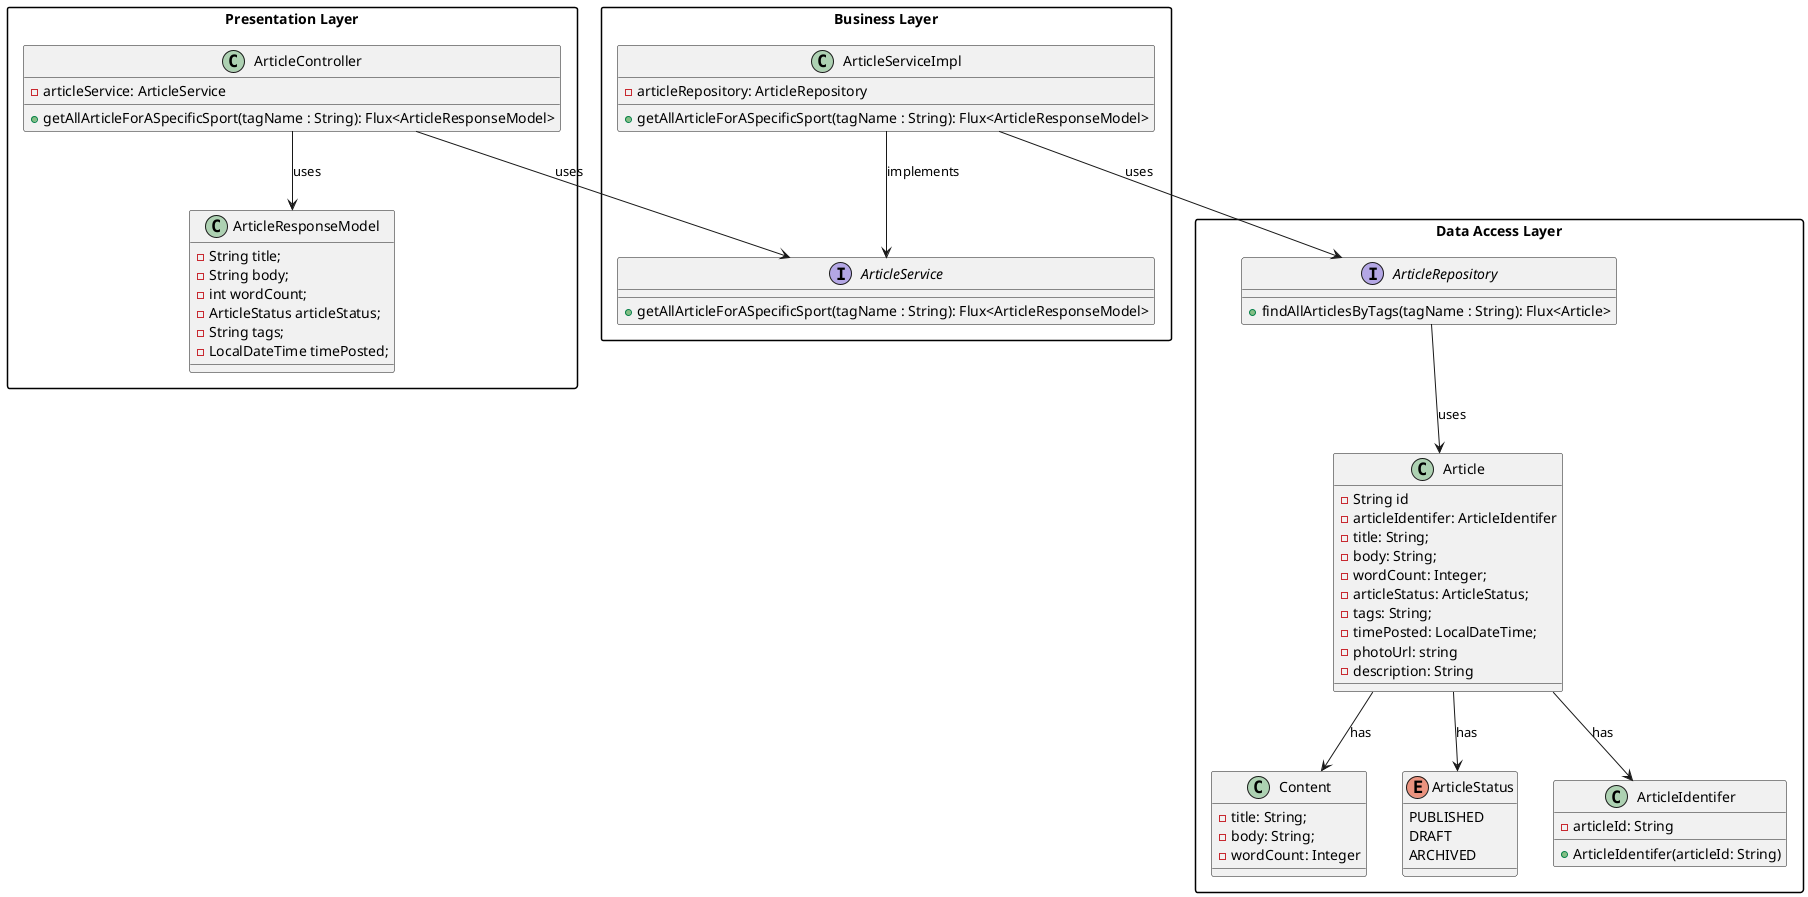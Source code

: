 @startuml viewAllArticles
skinparam packageStyle rectangle


package "Presentation Layer" {
    class ArticleController {
        -articleService: ArticleService
        + getAllArticleForASpecificSport(tagName : String): Flux<ArticleResponseModel>
    }

   class ArticleResponseModel {
        - String title;
        - String body;
        - int wordCount;
        - ArticleStatus articleStatus;
        - String tags;
        - LocalDateTime timePosted;
        }


    ArticleController --> ArticleResponseModel : uses

}

package "Business Layer" {
    interface ArticleService {
        + getAllArticleForASpecificSport(tagName : String): Flux<ArticleResponseModel>
    }
    class ArticleServiceImpl {
        - articleRepository: ArticleRepository

        + getAllArticleForASpecificSport(tagName : String): Flux<ArticleResponseModel>
    }

    ArticleServiceImpl --> ArticleService : implements
    ArticleController --> ArticleService: uses

}




package "Data Access Layer" {
    interface ArticleRepository {
        + findAllArticlesByTags(tagName : String): Flux<Article>
    }

    class Article{
        - String id
        - articleIdentifer: ArticleIdentifer
        - title: String;
        - body: String;
        - wordCount: Integer;
        - articleStatus: ArticleStatus;
        - tags: String;
        - timePosted: LocalDateTime;
        - photoUrl: string
        - description: String
    }

    class Content{
        - title: String;
        - body: String;
        - wordCount: Integer
    }

   enum ArticleStatus {
            PUBLISHED
            DRAFT
            ARCHIVED
        }

    class ArticleIdentifer{
        - articleId: String

        + ArticleIdentifer(articleId: String)
    }



Article --> ArticleIdentifer : has
Article --> Content : has
Article --> ArticleStatus : has
ArticleServiceImpl --> ArticleRepository : uses
ArticleRepository --> Article : uses
}


@enduml
